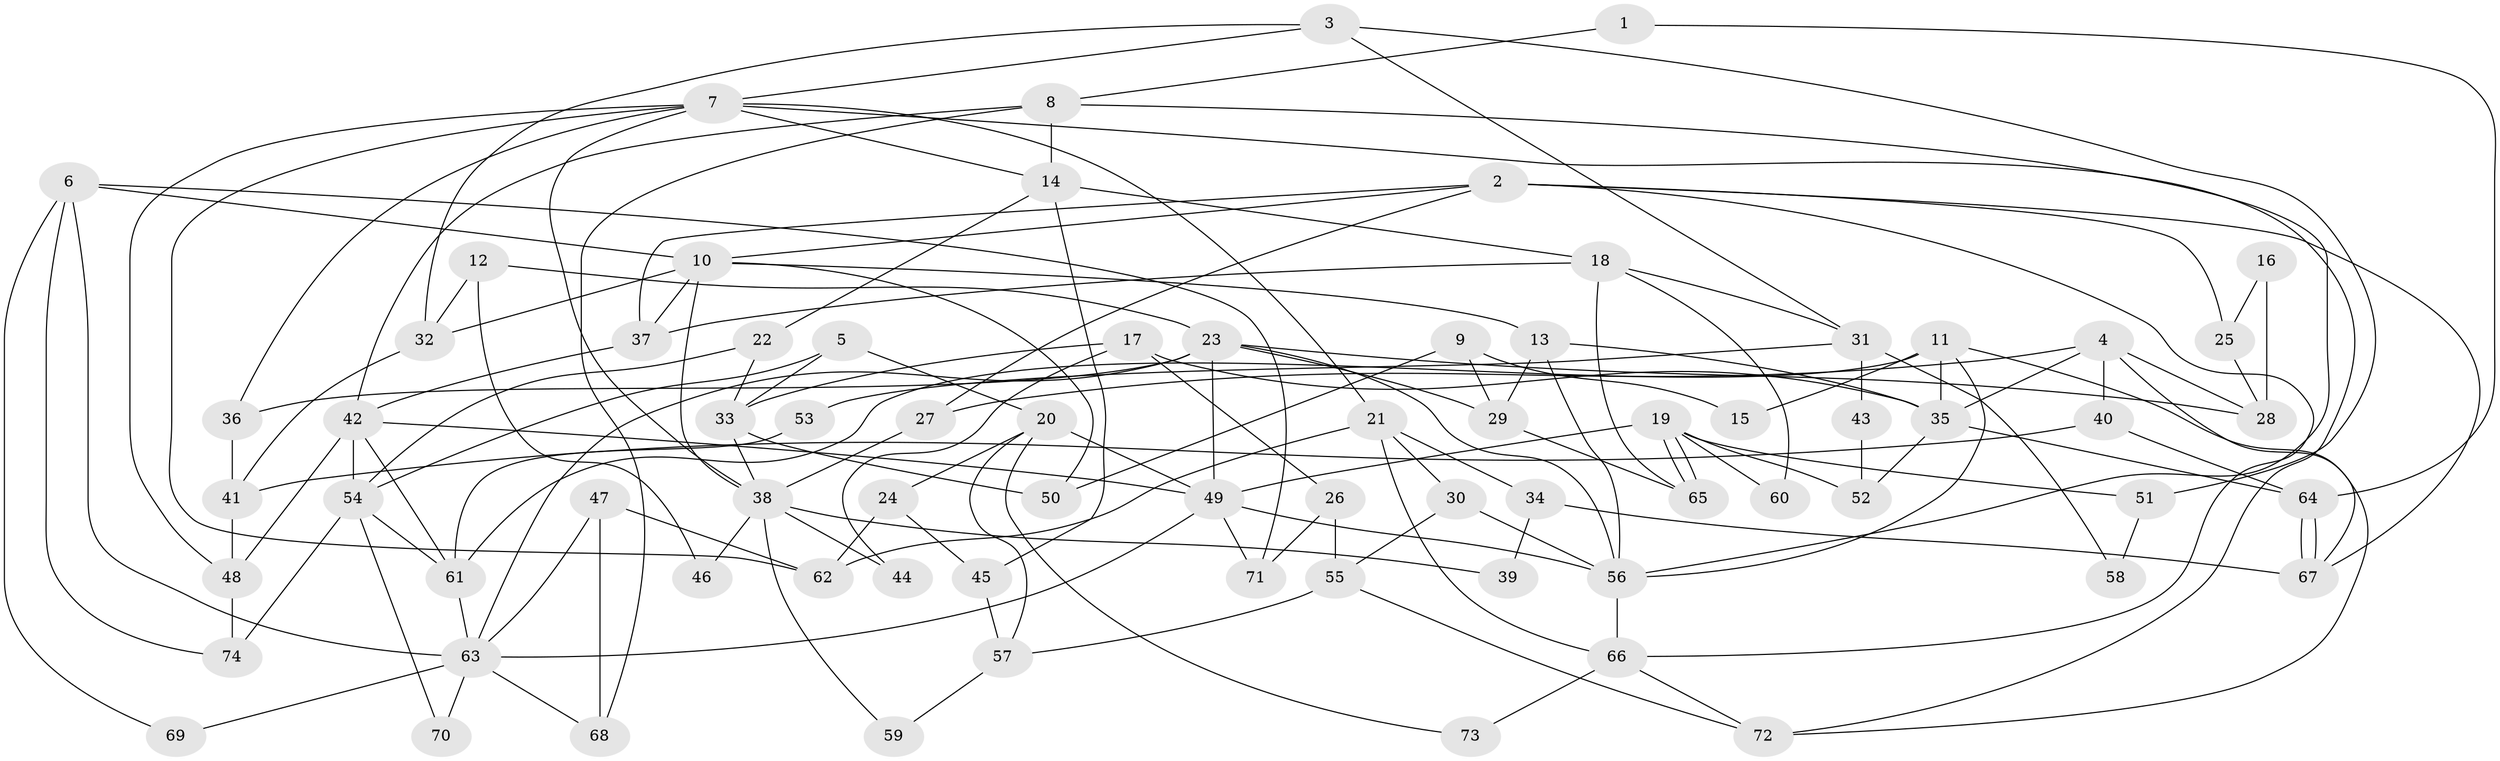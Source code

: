 // Generated by graph-tools (version 1.1) at 2025/26/03/09/25 03:26:15]
// undirected, 74 vertices, 148 edges
graph export_dot {
graph [start="1"]
  node [color=gray90,style=filled];
  1;
  2;
  3;
  4;
  5;
  6;
  7;
  8;
  9;
  10;
  11;
  12;
  13;
  14;
  15;
  16;
  17;
  18;
  19;
  20;
  21;
  22;
  23;
  24;
  25;
  26;
  27;
  28;
  29;
  30;
  31;
  32;
  33;
  34;
  35;
  36;
  37;
  38;
  39;
  40;
  41;
  42;
  43;
  44;
  45;
  46;
  47;
  48;
  49;
  50;
  51;
  52;
  53;
  54;
  55;
  56;
  57;
  58;
  59;
  60;
  61;
  62;
  63;
  64;
  65;
  66;
  67;
  68;
  69;
  70;
  71;
  72;
  73;
  74;
  1 -- 64;
  1 -- 8;
  2 -- 37;
  2 -- 27;
  2 -- 10;
  2 -- 25;
  2 -- 66;
  2 -- 67;
  3 -- 7;
  3 -- 32;
  3 -- 31;
  3 -- 51;
  4 -- 67;
  4 -- 35;
  4 -- 27;
  4 -- 28;
  4 -- 40;
  5 -- 20;
  5 -- 54;
  5 -- 33;
  6 -- 63;
  6 -- 10;
  6 -- 69;
  6 -- 71;
  6 -- 74;
  7 -- 48;
  7 -- 21;
  7 -- 14;
  7 -- 36;
  7 -- 38;
  7 -- 62;
  7 -- 72;
  8 -- 56;
  8 -- 42;
  8 -- 14;
  8 -- 68;
  9 -- 29;
  9 -- 50;
  9 -- 15;
  10 -- 38;
  10 -- 13;
  10 -- 32;
  10 -- 37;
  10 -- 50;
  11 -- 72;
  11 -- 56;
  11 -- 15;
  11 -- 35;
  11 -- 61;
  12 -- 32;
  12 -- 23;
  12 -- 46;
  13 -- 35;
  13 -- 29;
  13 -- 56;
  14 -- 18;
  14 -- 22;
  14 -- 45;
  16 -- 28;
  16 -- 25;
  17 -- 33;
  17 -- 35;
  17 -- 26;
  17 -- 44;
  18 -- 65;
  18 -- 31;
  18 -- 37;
  18 -- 60;
  19 -- 49;
  19 -- 65;
  19 -- 65;
  19 -- 51;
  19 -- 52;
  19 -- 60;
  20 -- 49;
  20 -- 24;
  20 -- 57;
  20 -- 73;
  21 -- 66;
  21 -- 30;
  21 -- 34;
  21 -- 62;
  22 -- 54;
  22 -- 33;
  23 -- 63;
  23 -- 56;
  23 -- 28;
  23 -- 29;
  23 -- 36;
  23 -- 49;
  24 -- 62;
  24 -- 45;
  25 -- 28;
  26 -- 71;
  26 -- 55;
  27 -- 38;
  29 -- 65;
  30 -- 55;
  30 -- 56;
  31 -- 43;
  31 -- 53;
  31 -- 58;
  32 -- 41;
  33 -- 38;
  33 -- 50;
  34 -- 67;
  34 -- 39;
  35 -- 64;
  35 -- 52;
  36 -- 41;
  37 -- 42;
  38 -- 39;
  38 -- 44;
  38 -- 46;
  38 -- 59;
  40 -- 41;
  40 -- 64;
  41 -- 48;
  42 -- 61;
  42 -- 48;
  42 -- 49;
  42 -- 54;
  43 -- 52;
  45 -- 57;
  47 -- 62;
  47 -- 68;
  47 -- 63;
  48 -- 74;
  49 -- 56;
  49 -- 63;
  49 -- 71;
  51 -- 58;
  53 -- 61;
  54 -- 61;
  54 -- 70;
  54 -- 74;
  55 -- 72;
  55 -- 57;
  56 -- 66;
  57 -- 59;
  61 -- 63;
  63 -- 68;
  63 -- 69;
  63 -- 70;
  64 -- 67;
  64 -- 67;
  66 -- 72;
  66 -- 73;
}
